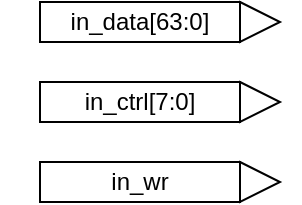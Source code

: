 <mxfile version="22.0.3" type="device">
  <diagram name="第 1 页" id="oDm-i-Rb_KhB3j_aBcWw">
    <mxGraphModel dx="538" dy="368" grid="1" gridSize="10" guides="1" tooltips="1" connect="1" arrows="1" fold="1" page="1" pageScale="1" pageWidth="827" pageHeight="1169" math="0" shadow="0">
      <root>
        <mxCell id="0" />
        <mxCell id="1" parent="0" />
        <mxCell id="7p8TrVsqHOr9zOngUVtd-3" value="" style="group" vertex="1" connectable="0" parent="1">
          <mxGeometry x="20" y="40" width="150" height="20" as="geometry" />
        </mxCell>
        <mxCell id="7p8TrVsqHOr9zOngUVtd-2" value="" style="triangle;whiteSpace=wrap;html=1;" vertex="1" parent="7p8TrVsqHOr9zOngUVtd-3">
          <mxGeometry x="120" width="20" height="20" as="geometry" />
        </mxCell>
        <mxCell id="7p8TrVsqHOr9zOngUVtd-1" value="in_data[63:0]" style="rounded=0;whiteSpace=wrap;html=1;" vertex="1" parent="7p8TrVsqHOr9zOngUVtd-3">
          <mxGeometry x="20" width="100" height="20" as="geometry" />
        </mxCell>
        <mxCell id="7p8TrVsqHOr9zOngUVtd-8" value="" style="group" vertex="1" connectable="0" parent="1">
          <mxGeometry x="20" y="120" width="150" height="20" as="geometry" />
        </mxCell>
        <mxCell id="7p8TrVsqHOr9zOngUVtd-10" value="" style="triangle;whiteSpace=wrap;html=1;" vertex="1" parent="7p8TrVsqHOr9zOngUVtd-8">
          <mxGeometry x="120" width="20" height="20" as="geometry" />
        </mxCell>
        <mxCell id="7p8TrVsqHOr9zOngUVtd-9" value="in_wr" style="rounded=0;whiteSpace=wrap;html=1;" vertex="1" parent="1">
          <mxGeometry x="40" y="120" width="100" height="20" as="geometry" />
        </mxCell>
        <mxCell id="7p8TrVsqHOr9zOngUVtd-5" value="in_ctrl[7:0]" style="rounded=0;whiteSpace=wrap;html=1;" vertex="1" parent="1">
          <mxGeometry x="40" y="80" width="100" height="20" as="geometry" />
        </mxCell>
        <mxCell id="7p8TrVsqHOr9zOngUVtd-6" value="" style="triangle;whiteSpace=wrap;html=1;" vertex="1" parent="1">
          <mxGeometry x="140" y="80" width="20" height="20" as="geometry" />
        </mxCell>
      </root>
    </mxGraphModel>
  </diagram>
</mxfile>
